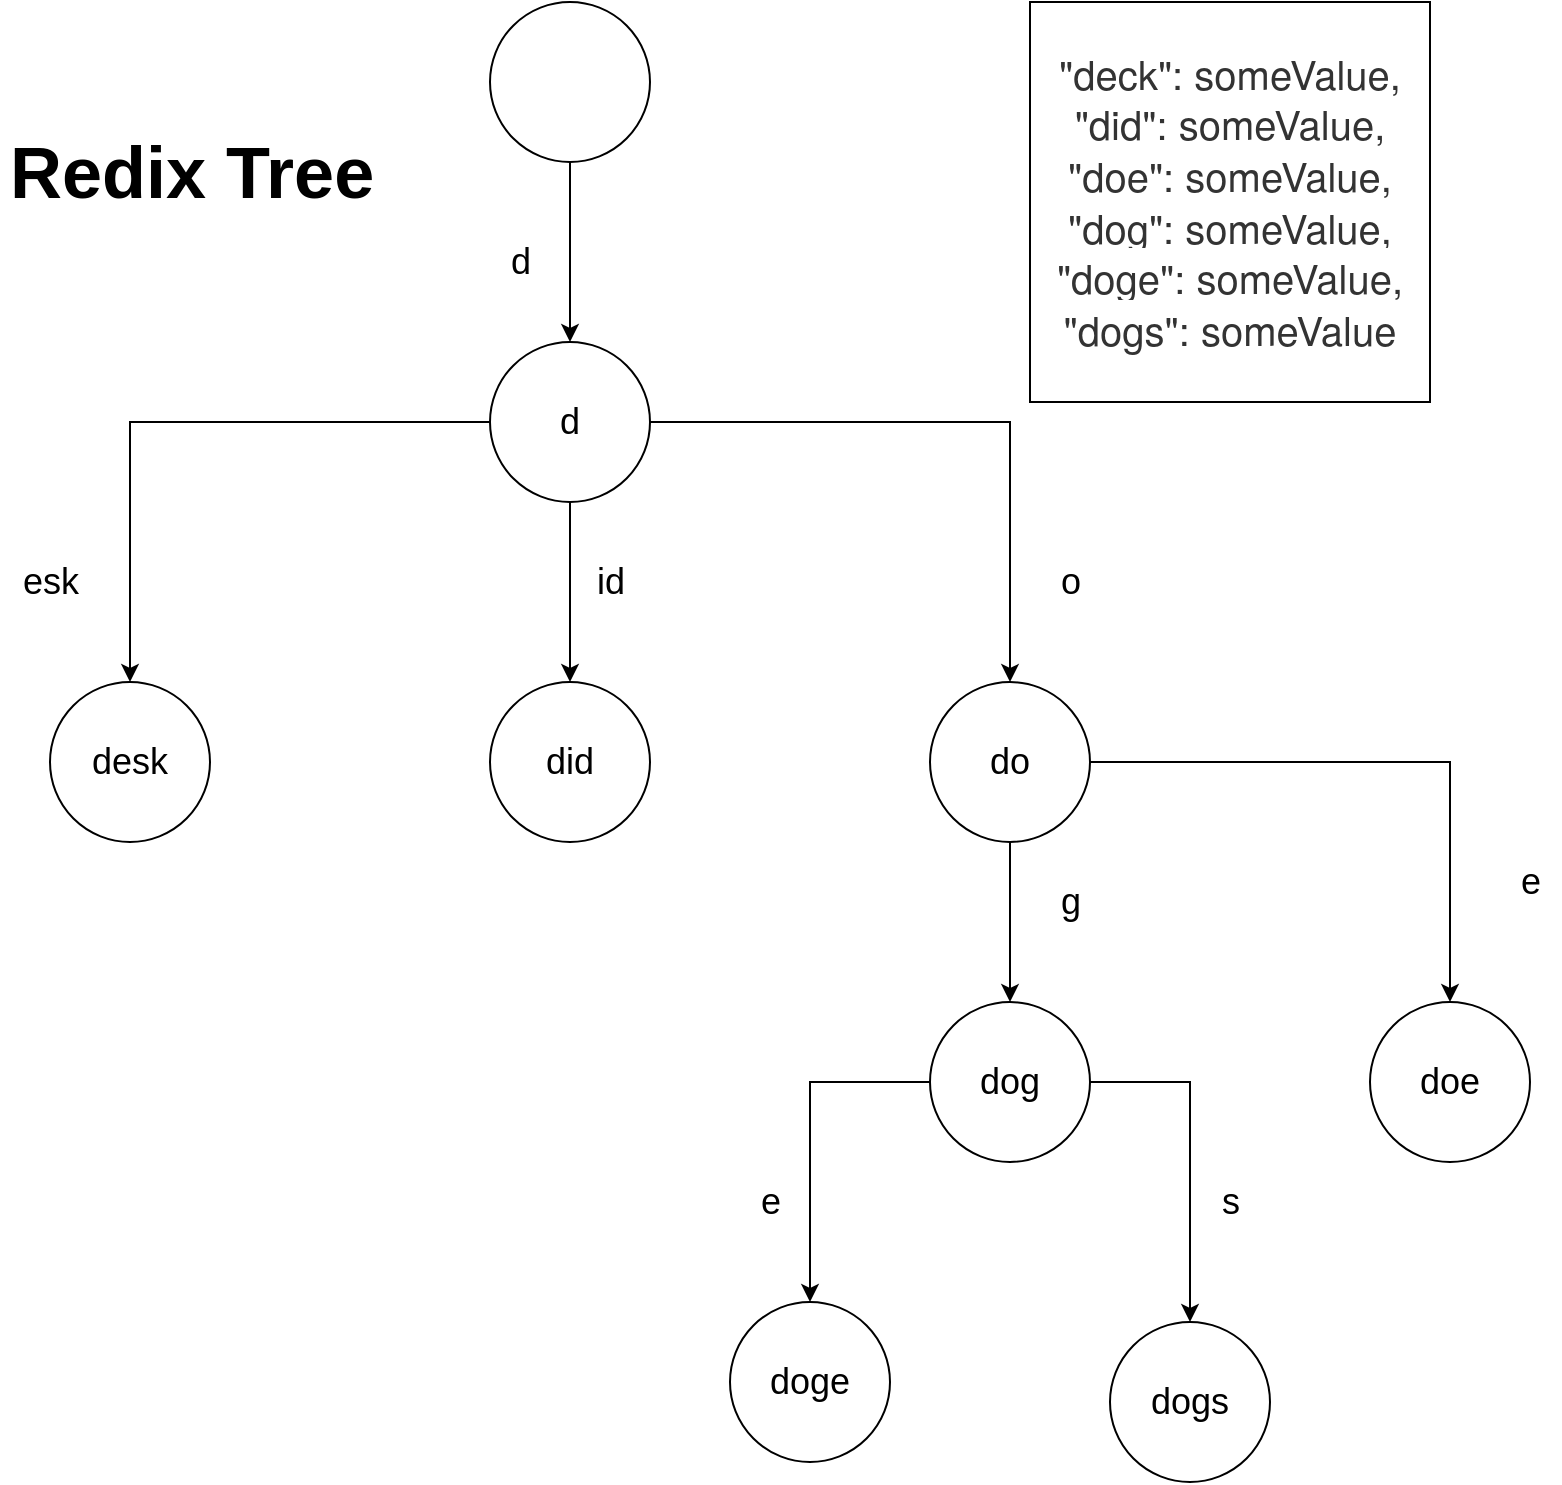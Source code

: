 <mxfile version="20.2.3" type="device"><diagram id="XOoEpoAL5LwcMd1eHyW1" name="第 1 页"><mxGraphModel dx="1209" dy="844" grid="1" gridSize="10" guides="1" tooltips="1" connect="1" arrows="1" fold="1" page="1" pageScale="1" pageWidth="827" pageHeight="1169" math="0" shadow="0"><root><mxCell id="0"/><mxCell id="1" parent="0"/><mxCell id="YeEz3qQd3uVXX0hIrYBW-5" value="" style="edgeStyle=orthogonalEdgeStyle;rounded=0;orthogonalLoop=1;jettySize=auto;html=1;" parent="1" source="YeEz3qQd3uVXX0hIrYBW-2" target="YeEz3qQd3uVXX0hIrYBW-4" edge="1"><mxGeometry relative="1" as="geometry"/></mxCell><mxCell id="YeEz3qQd3uVXX0hIrYBW-2" value="" style="ellipse;whiteSpace=wrap;html=1;aspect=fixed;" parent="1" vertex="1"><mxGeometry x="350" y="30" width="80" height="80" as="geometry"/></mxCell><mxCell id="YeEz3qQd3uVXX0hIrYBW-8" value="" style="edgeStyle=orthogonalEdgeStyle;rounded=0;orthogonalLoop=1;jettySize=auto;html=1;fontSize=18;" parent="1" source="YeEz3qQd3uVXX0hIrYBW-4" target="YeEz3qQd3uVXX0hIrYBW-7" edge="1"><mxGeometry relative="1" as="geometry"/></mxCell><mxCell id="YeEz3qQd3uVXX0hIrYBW-10" value="" style="edgeStyle=orthogonalEdgeStyle;rounded=0;orthogonalLoop=1;jettySize=auto;html=1;fontSize=18;" parent="1" source="YeEz3qQd3uVXX0hIrYBW-4" target="YeEz3qQd3uVXX0hIrYBW-9" edge="1"><mxGeometry relative="1" as="geometry"/></mxCell><mxCell id="YeEz3qQd3uVXX0hIrYBW-12" value="" style="edgeStyle=orthogonalEdgeStyle;rounded=0;orthogonalLoop=1;jettySize=auto;html=1;fontSize=18;" parent="1" source="YeEz3qQd3uVXX0hIrYBW-4" target="YeEz3qQd3uVXX0hIrYBW-11" edge="1"><mxGeometry relative="1" as="geometry"/></mxCell><mxCell id="YeEz3qQd3uVXX0hIrYBW-4" value="&lt;font style=&quot;font-size: 18px;&quot;&gt;d&lt;/font&gt;" style="ellipse;whiteSpace=wrap;html=1;aspect=fixed;" parent="1" vertex="1"><mxGeometry x="350" y="200" width="80" height="80" as="geometry"/></mxCell><mxCell id="YeEz3qQd3uVXX0hIrYBW-6" value="&lt;font style=&quot;font-size: 18px;&quot;&gt;d&lt;/font&gt;" style="text;html=1;align=center;verticalAlign=middle;resizable=0;points=[];autosize=1;strokeColor=none;fillColor=none;" parent="1" vertex="1"><mxGeometry x="350" y="140" width="30" height="40" as="geometry"/></mxCell><mxCell id="YeEz3qQd3uVXX0hIrYBW-7" value="&lt;span style=&quot;font-size: 18px;&quot;&gt;did&lt;/span&gt;" style="ellipse;whiteSpace=wrap;html=1;aspect=fixed;" parent="1" vertex="1"><mxGeometry x="350" y="370" width="80" height="80" as="geometry"/></mxCell><mxCell id="YeEz3qQd3uVXX0hIrYBW-9" value="&lt;font style=&quot;font-size: 18px;&quot;&gt;desk&lt;/font&gt;" style="ellipse;whiteSpace=wrap;html=1;aspect=fixed;" parent="1" vertex="1"><mxGeometry x="130" y="370" width="80" height="80" as="geometry"/></mxCell><mxCell id="YeEz3qQd3uVXX0hIrYBW-27" value="" style="edgeStyle=orthogonalEdgeStyle;rounded=0;orthogonalLoop=1;jettySize=auto;html=1;fontSize=18;" parent="1" source="YeEz3qQd3uVXX0hIrYBW-11" target="YeEz3qQd3uVXX0hIrYBW-26" edge="1"><mxGeometry relative="1" as="geometry"/></mxCell><mxCell id="YeEz3qQd3uVXX0hIrYBW-29" value="" style="edgeStyle=orthogonalEdgeStyle;rounded=0;orthogonalLoop=1;jettySize=auto;html=1;fontSize=18;" parent="1" source="YeEz3qQd3uVXX0hIrYBW-11" target="YeEz3qQd3uVXX0hIrYBW-28" edge="1"><mxGeometry relative="1" as="geometry"/></mxCell><mxCell id="YeEz3qQd3uVXX0hIrYBW-11" value="&lt;span style=&quot;font-size: 18px;&quot;&gt;do&lt;/span&gt;" style="ellipse;whiteSpace=wrap;html=1;aspect=fixed;" parent="1" vertex="1"><mxGeometry x="570" y="370" width="80" height="80" as="geometry"/></mxCell><mxCell id="YeEz3qQd3uVXX0hIrYBW-13" value="esk" style="text;html=1;align=center;verticalAlign=middle;resizable=0;points=[];autosize=1;strokeColor=none;fillColor=none;fontSize=18;" parent="1" vertex="1"><mxGeometry x="105" y="300" width="50" height="40" as="geometry"/></mxCell><mxCell id="YeEz3qQd3uVXX0hIrYBW-14" value="id" style="text;html=1;align=center;verticalAlign=middle;resizable=0;points=[];autosize=1;strokeColor=none;fillColor=none;fontSize=18;" parent="1" vertex="1"><mxGeometry x="390" y="300" width="40" height="40" as="geometry"/></mxCell><mxCell id="YeEz3qQd3uVXX0hIrYBW-15" value="o" style="text;html=1;align=center;verticalAlign=middle;resizable=0;points=[];autosize=1;strokeColor=none;fillColor=none;fontSize=18;" parent="1" vertex="1"><mxGeometry x="625" y="300" width="30" height="40" as="geometry"/></mxCell><mxCell id="YeEz3qQd3uVXX0hIrYBW-31" value="" style="edgeStyle=orthogonalEdgeStyle;rounded=0;orthogonalLoop=1;jettySize=auto;html=1;fontSize=18;" parent="1" source="YeEz3qQd3uVXX0hIrYBW-26" target="YeEz3qQd3uVXX0hIrYBW-30" edge="1"><mxGeometry relative="1" as="geometry"/></mxCell><mxCell id="YeEz3qQd3uVXX0hIrYBW-33" value="" style="edgeStyle=orthogonalEdgeStyle;rounded=0;orthogonalLoop=1;jettySize=auto;html=1;fontSize=18;" parent="1" source="YeEz3qQd3uVXX0hIrYBW-26" target="YeEz3qQd3uVXX0hIrYBW-32" edge="1"><mxGeometry relative="1" as="geometry"/></mxCell><mxCell id="YeEz3qQd3uVXX0hIrYBW-26" value="&lt;span style=&quot;font-size: 18px;&quot;&gt;dog&lt;/span&gt;" style="ellipse;whiteSpace=wrap;html=1;aspect=fixed;" parent="1" vertex="1"><mxGeometry x="570" y="530" width="80" height="80" as="geometry"/></mxCell><mxCell id="YeEz3qQd3uVXX0hIrYBW-28" value="&lt;span style=&quot;font-size: 18px;&quot;&gt;doe&lt;/span&gt;" style="ellipse;whiteSpace=wrap;html=1;aspect=fixed;" parent="1" vertex="1"><mxGeometry x="790" y="530" width="80" height="80" as="geometry"/></mxCell><mxCell id="YeEz3qQd3uVXX0hIrYBW-30" value="&lt;span style=&quot;font-size: 18px;&quot;&gt;dogs&lt;/span&gt;" style="ellipse;whiteSpace=wrap;html=1;aspect=fixed;" parent="1" vertex="1"><mxGeometry x="660" y="690" width="80" height="80" as="geometry"/></mxCell><mxCell id="YeEz3qQd3uVXX0hIrYBW-32" value="&lt;span style=&quot;font-size: 18px;&quot;&gt;doge&lt;/span&gt;" style="ellipse;whiteSpace=wrap;html=1;aspect=fixed;" parent="1" vertex="1"><mxGeometry x="470" y="680" width="80" height="80" as="geometry"/></mxCell><mxCell id="YeEz3qQd3uVXX0hIrYBW-34" value="e" style="text;html=1;align=center;verticalAlign=middle;resizable=0;points=[];autosize=1;strokeColor=none;fillColor=none;fontSize=18;" parent="1" vertex="1"><mxGeometry x="855" y="450" width="30" height="40" as="geometry"/></mxCell><mxCell id="YeEz3qQd3uVXX0hIrYBW-35" value="g" style="text;html=1;align=center;verticalAlign=middle;resizable=0;points=[];autosize=1;strokeColor=none;fillColor=none;fontSize=18;" parent="1" vertex="1"><mxGeometry x="625" y="460" width="30" height="40" as="geometry"/></mxCell><mxCell id="YeEz3qQd3uVXX0hIrYBW-36" value="e" style="text;html=1;align=center;verticalAlign=middle;resizable=0;points=[];autosize=1;strokeColor=none;fillColor=none;fontSize=18;" parent="1" vertex="1"><mxGeometry x="475" y="610" width="30" height="40" as="geometry"/></mxCell><mxCell id="YeEz3qQd3uVXX0hIrYBW-37" value="s" style="text;html=1;align=center;verticalAlign=middle;resizable=0;points=[];autosize=1;strokeColor=none;fillColor=none;fontSize=18;" parent="1" vertex="1"><mxGeometry x="705" y="610" width="30" height="40" as="geometry"/></mxCell><mxCell id="YeEz3qQd3uVXX0hIrYBW-38" value="&lt;span style=&quot;color: rgb(51, 51, 51); font-family: &amp;quot;pingfang SC&amp;quot;, &amp;quot;helvetica neue&amp;quot;, arial, &amp;quot;hiragino sans gb&amp;quot;, &amp;quot;microsoft yahei ui&amp;quot;, &amp;quot;microsoft yahei&amp;quot;, simsun, sans-serif; text-align: start; background-color: rgb(255, 255, 255); font-size: 20px;&quot;&gt;  &quot;deck&quot;: someValue,&lt;br&gt;  &quot;did&quot;: someValue,&lt;br&gt;  &quot;doe&quot;: someValue,&lt;br&gt;  &quot;dog&quot;: someValue,&lt;br&gt;  &quot;doge&quot;: someValue,&lt;br&gt;  &quot;dogs&quot;: someValue&lt;/span&gt;" style="whiteSpace=wrap;html=1;aspect=fixed;fontSize=18;" parent="1" vertex="1"><mxGeometry x="620" y="30" width="200" height="200" as="geometry"/></mxCell><mxCell id="YeEz3qQd3uVXX0hIrYBW-39" value="&lt;h1&gt;Redix Tree&lt;/h1&gt;" style="text;html=1;strokeColor=none;fillColor=none;spacing=5;spacingTop=-20;whiteSpace=wrap;overflow=hidden;rounded=0;fontSize=18;" parent="1" vertex="1"><mxGeometry x="105" y="80" width="210" height="70" as="geometry"/></mxCell></root></mxGraphModel></diagram></mxfile>